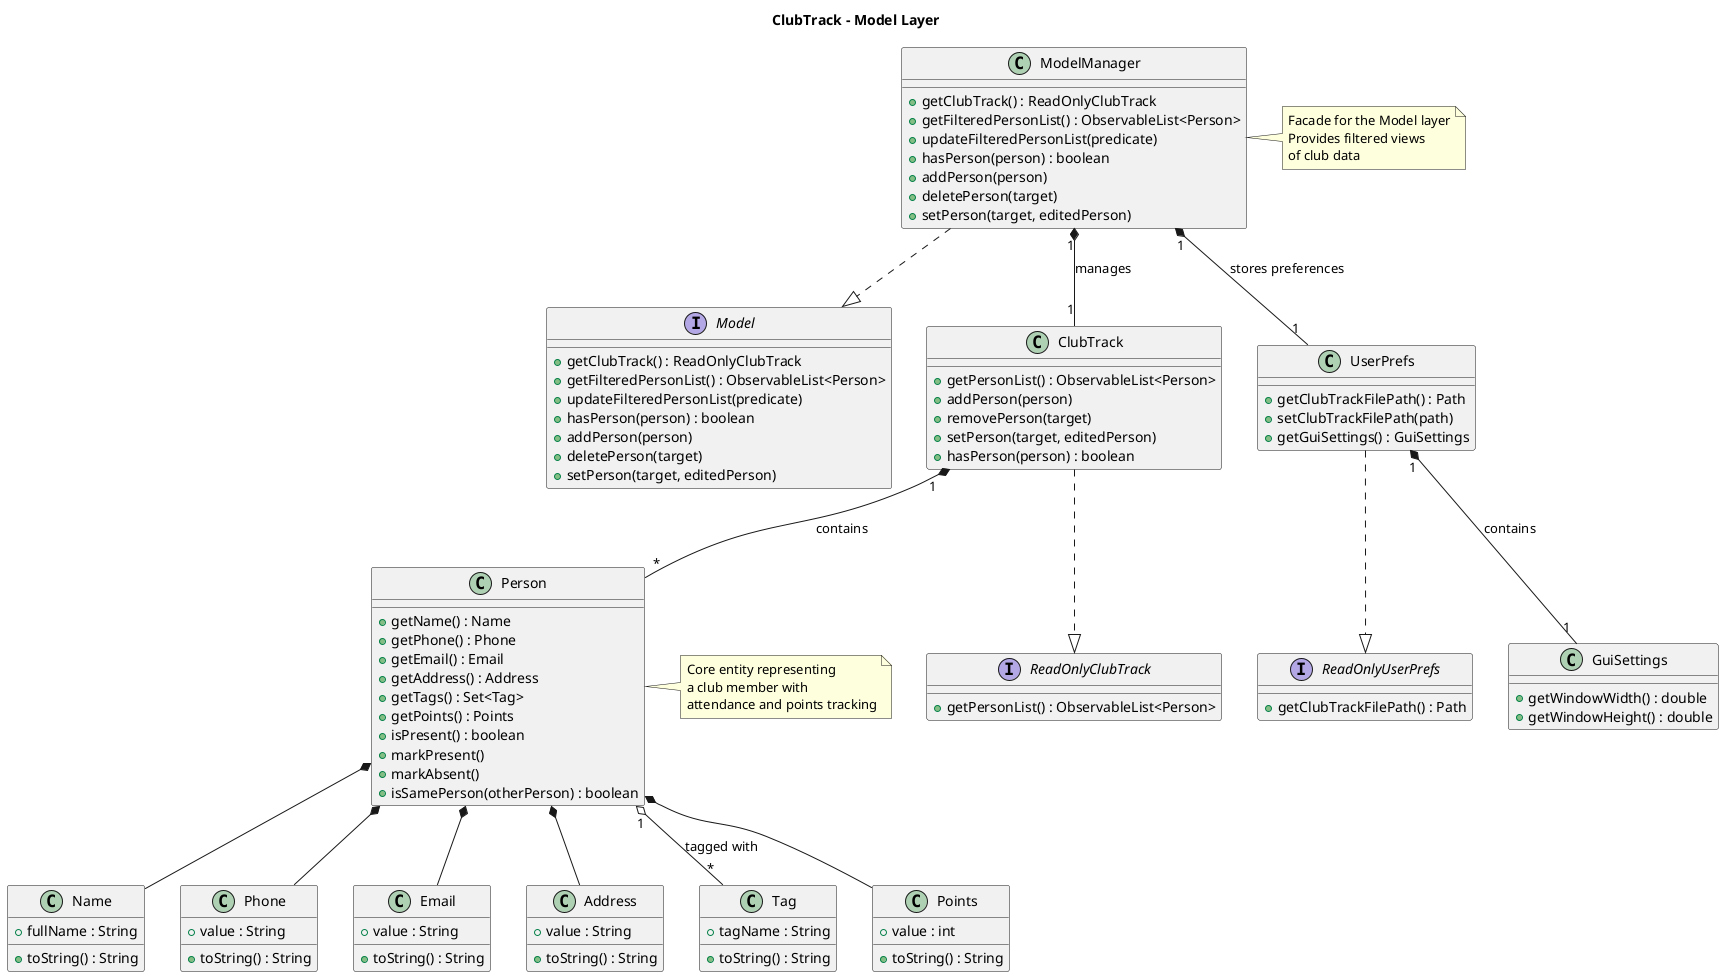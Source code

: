 @startuml

title ClubTrack - Model Layer

' Core interfaces
interface Model {
  + getClubTrack() : ReadOnlyClubTrack
  + getFilteredPersonList() : ObservableList<Person>
  + updateFilteredPersonList(predicate)
  + hasPerson(person) : boolean
  + addPerson(person)
  + deletePerson(target)
  + setPerson(target, editedPerson)
}

interface ReadOnlyClubTrack {
  + getPersonList() : ObservableList<Person>
}

interface ReadOnlyUserPrefs {
  + getClubTrackFilePath() : Path
}

' Main model classes
class ModelManager {
  + getClubTrack() : ReadOnlyClubTrack
  + getFilteredPersonList() : ObservableList<Person>
  + updateFilteredPersonList(predicate)
  + hasPerson(person) : boolean
  + addPerson(person)
  + deletePerson(target)
  + setPerson(target, editedPerson)
}

class ClubTrack {
  + getPersonList() : ObservableList<Person>
  + addPerson(person)
  + removePerson(target)
  + setPerson(target, editedPerson)
  + hasPerson(person) : boolean
}

class Person {
  + getName() : Name
  + getPhone() : Phone
  + getEmail() : Email
  + getAddress() : Address
  + getTags() : Set<Tag>
  + getPoints() : Points
  + isPresent() : boolean
  + markPresent()
  + markAbsent()
  + isSamePerson(otherPerson) : boolean
}

class UserPrefs {
  + getClubTrackFilePath() : Path
  + setClubTrackFilePath(path)
  + getGuiSettings() : GuiSettings
}

' Value objects
class Name {
  + fullName : String
  + toString() : String
}

class Phone {
  + value : String
  + toString() : String
}

class Email {
  + value : String
  + toString() : String
}

class Address {
  + value : String
  + toString() : String
}

class Tag {
  + tagName : String
  + toString() : String
}

class Points {
  + value : int
  + toString() : String
}

class GuiSettings {
  + getWindowWidth() : double
  + getWindowHeight() : double
}

' Key relationships
ModelManager ..|> Model
ClubTrack ..|> ReadOnlyClubTrack
UserPrefs ..|> ReadOnlyUserPrefs

ModelManager "1" *-- "1" ClubTrack : manages
ModelManager "1" *-- "1" UserPrefs : stores preferences
ClubTrack "1" *-- "*" Person : contains
UserPrefs "1" *-- "1" GuiSettings : contains

Person *-- Name
Person *-- Phone
Person *-- Email
Person *-- Address
Person *-- Points
Person "1" o-- "*" Tag : tagged with

note right of Person : Core entity representing\na club member with\nattendance and points tracking

note right of ModelManager : Facade for the Model layer\nProvides filtered views\nof club data

@enduml
